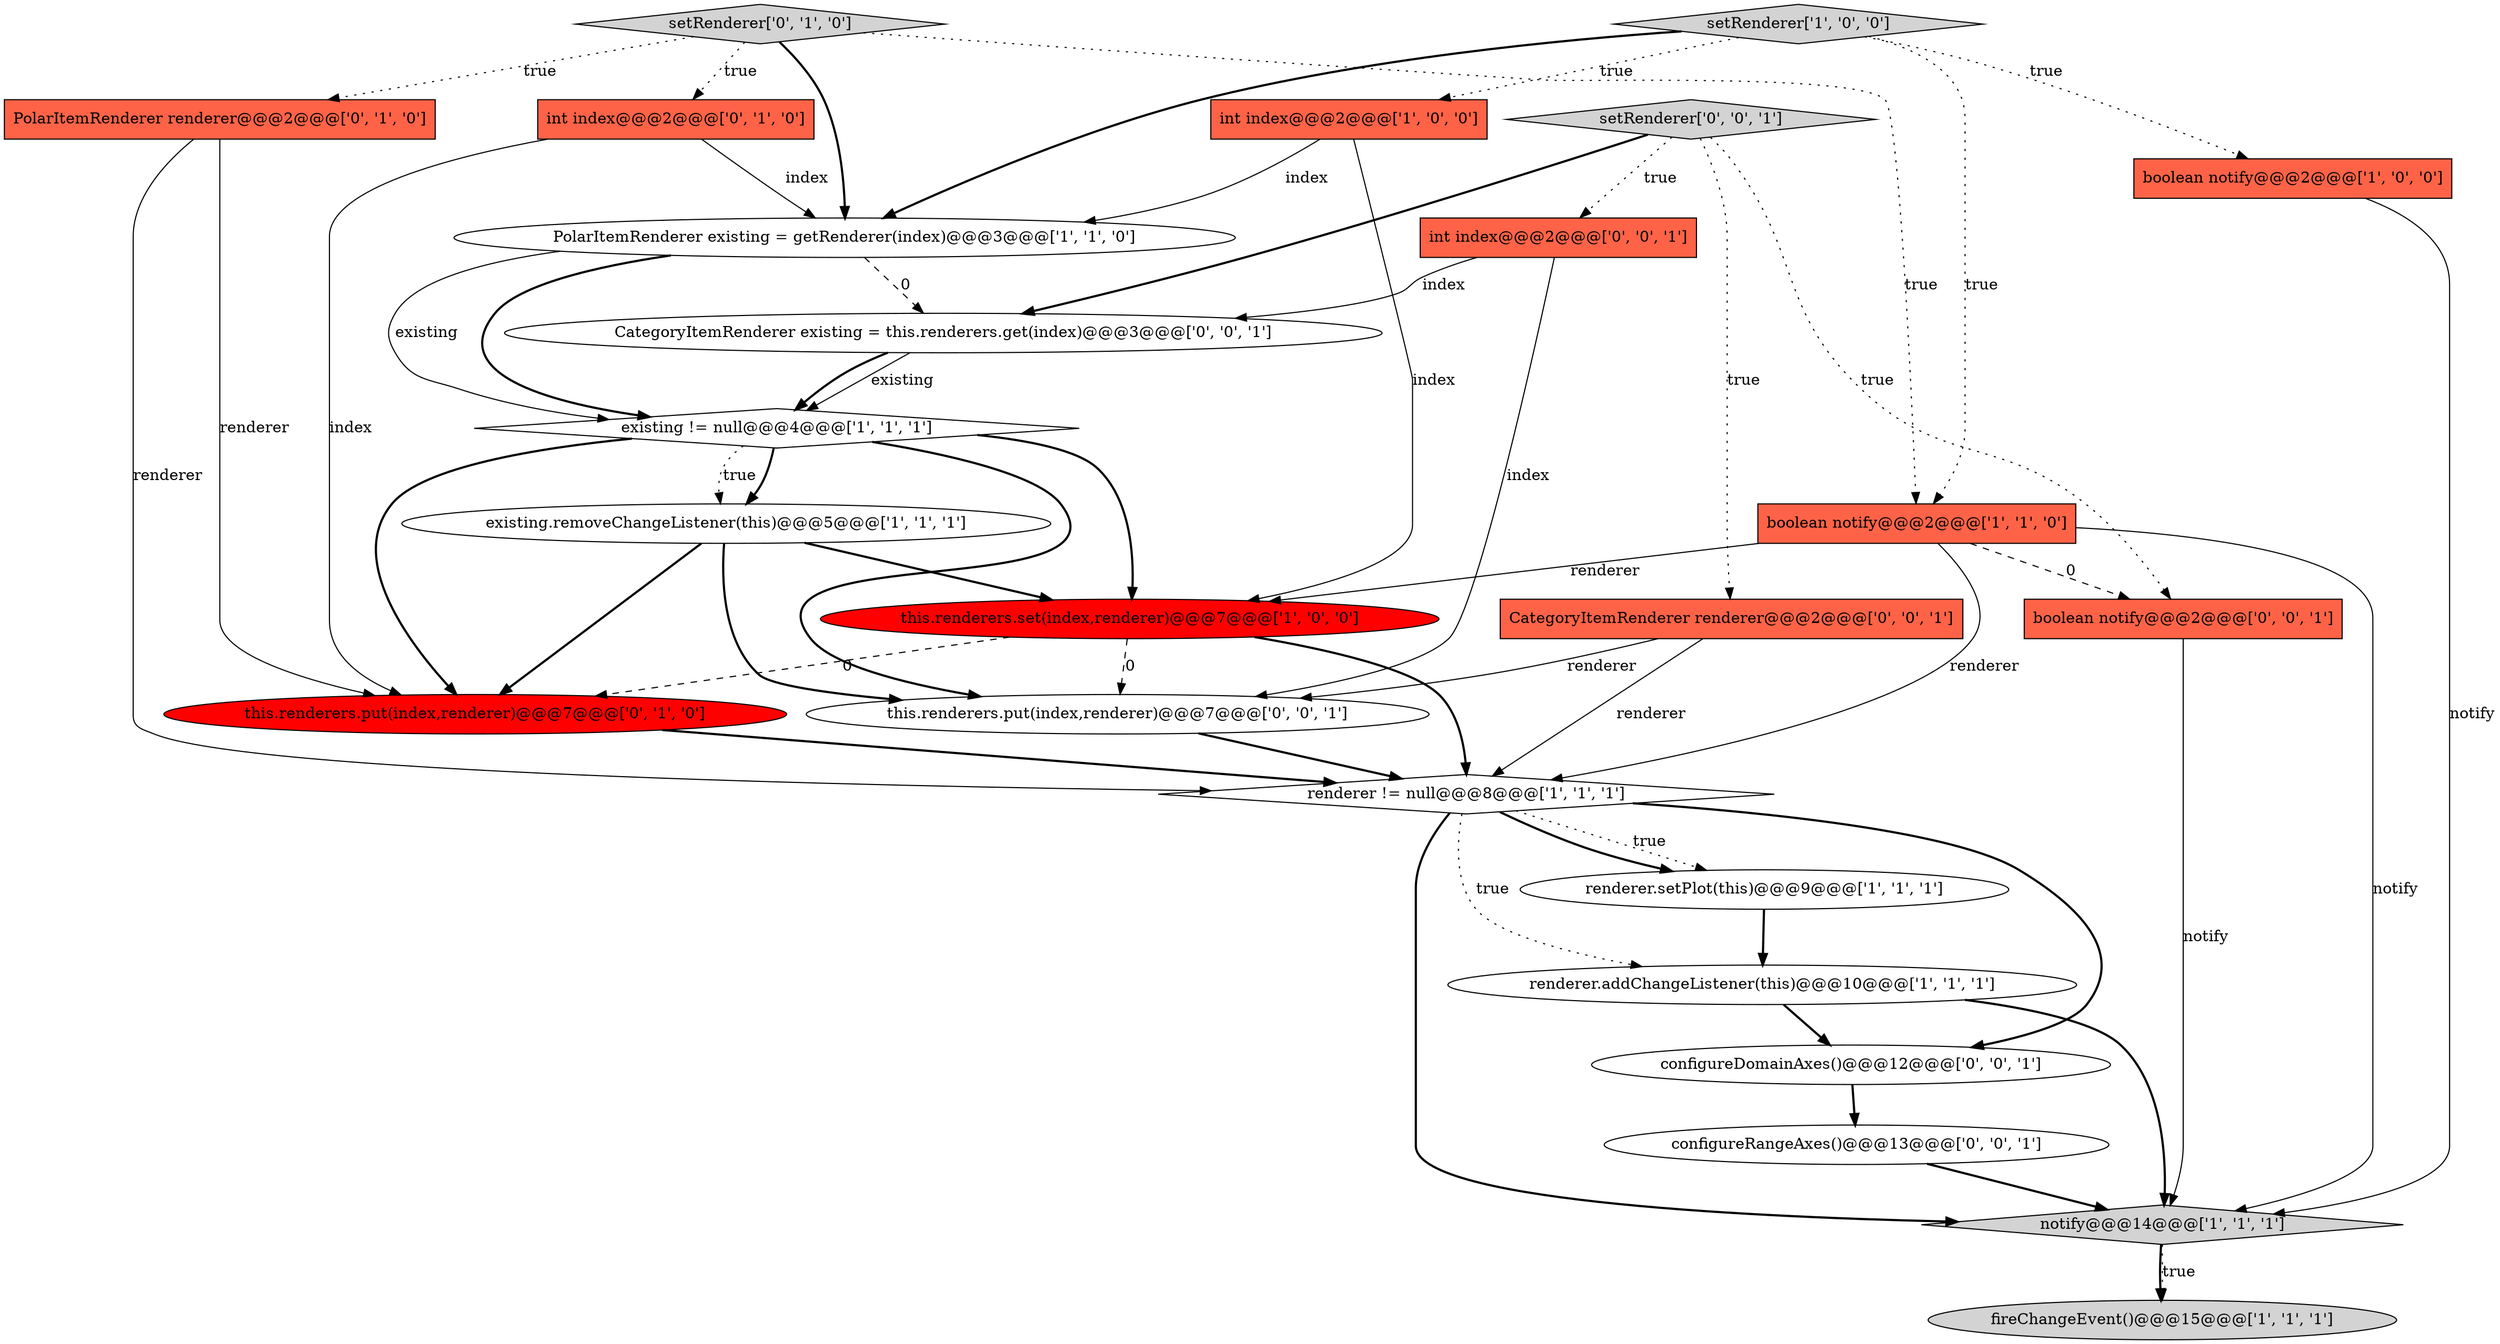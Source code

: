 digraph {
14 [style = filled, label = "PolarItemRenderer renderer@@@2@@@['0', '1', '0']", fillcolor = tomato, shape = box image = "AAA0AAABBB2BBB"];
18 [style = filled, label = "configureRangeAxes()@@@13@@@['0', '0', '1']", fillcolor = white, shape = ellipse image = "AAA0AAABBB3BBB"];
10 [style = filled, label = "existing.removeChangeListener(this)@@@5@@@['1', '1', '1']", fillcolor = white, shape = ellipse image = "AAA0AAABBB1BBB"];
9 [style = filled, label = "PolarItemRenderer existing = getRenderer(index)@@@3@@@['1', '1', '0']", fillcolor = white, shape = ellipse image = "AAA0AAABBB1BBB"];
21 [style = filled, label = "this.renderers.put(index,renderer)@@@7@@@['0', '0', '1']", fillcolor = white, shape = ellipse image = "AAA0AAABBB3BBB"];
24 [style = filled, label = "boolean notify@@@2@@@['0', '0', '1']", fillcolor = tomato, shape = box image = "AAA0AAABBB3BBB"];
20 [style = filled, label = "CategoryItemRenderer existing = this.renderers.get(index)@@@3@@@['0', '0', '1']", fillcolor = white, shape = ellipse image = "AAA0AAABBB3BBB"];
5 [style = filled, label = "renderer != null@@@8@@@['1', '1', '1']", fillcolor = white, shape = diamond image = "AAA0AAABBB1BBB"];
3 [style = filled, label = "renderer.addChangeListener(this)@@@10@@@['1', '1', '1']", fillcolor = white, shape = ellipse image = "AAA0AAABBB1BBB"];
0 [style = filled, label = "this.renderers.set(index,renderer)@@@7@@@['1', '0', '0']", fillcolor = red, shape = ellipse image = "AAA1AAABBB1BBB"];
12 [style = filled, label = "boolean notify@@@2@@@['1', '1', '0']", fillcolor = tomato, shape = box image = "AAA0AAABBB1BBB"];
7 [style = filled, label = "notify@@@14@@@['1', '1', '1']", fillcolor = lightgray, shape = diamond image = "AAA0AAABBB1BBB"];
23 [style = filled, label = "configureDomainAxes()@@@12@@@['0', '0', '1']", fillcolor = white, shape = ellipse image = "AAA0AAABBB3BBB"];
16 [style = filled, label = "setRenderer['0', '1', '0']", fillcolor = lightgray, shape = diamond image = "AAA0AAABBB2BBB"];
1 [style = filled, label = "renderer.setPlot(this)@@@9@@@['1', '1', '1']", fillcolor = white, shape = ellipse image = "AAA0AAABBB1BBB"];
2 [style = filled, label = "int index@@@2@@@['1', '0', '0']", fillcolor = tomato, shape = box image = "AAA0AAABBB1BBB"];
22 [style = filled, label = "CategoryItemRenderer renderer@@@2@@@['0', '0', '1']", fillcolor = tomato, shape = box image = "AAA0AAABBB3BBB"];
4 [style = filled, label = "setRenderer['1', '0', '0']", fillcolor = lightgray, shape = diamond image = "AAA0AAABBB1BBB"];
13 [style = filled, label = "int index@@@2@@@['0', '1', '0']", fillcolor = tomato, shape = box image = "AAA0AAABBB2BBB"];
17 [style = filled, label = "int index@@@2@@@['0', '0', '1']", fillcolor = tomato, shape = box image = "AAA0AAABBB3BBB"];
6 [style = filled, label = "boolean notify@@@2@@@['1', '0', '0']", fillcolor = tomato, shape = box image = "AAA0AAABBB1BBB"];
19 [style = filled, label = "setRenderer['0', '0', '1']", fillcolor = lightgray, shape = diamond image = "AAA0AAABBB3BBB"];
8 [style = filled, label = "existing != null@@@4@@@['1', '1', '1']", fillcolor = white, shape = diamond image = "AAA0AAABBB1BBB"];
11 [style = filled, label = "fireChangeEvent()@@@15@@@['1', '1', '1']", fillcolor = lightgray, shape = ellipse image = "AAA0AAABBB1BBB"];
15 [style = filled, label = "this.renderers.put(index,renderer)@@@7@@@['0', '1', '0']", fillcolor = red, shape = ellipse image = "AAA1AAABBB2BBB"];
4->6 [style = dotted, label="true"];
9->20 [style = dashed, label="0"];
4->9 [style = bold, label=""];
8->10 [style = bold, label=""];
12->7 [style = solid, label="notify"];
7->11 [style = bold, label=""];
16->12 [style = dotted, label="true"];
8->15 [style = bold, label=""];
10->15 [style = bold, label=""];
5->23 [style = bold, label=""];
16->13 [style = dotted, label="true"];
17->21 [style = solid, label="index"];
19->17 [style = dotted, label="true"];
20->8 [style = solid, label="existing"];
2->0 [style = solid, label="index"];
24->7 [style = solid, label="notify"];
19->20 [style = bold, label=""];
5->1 [style = dotted, label="true"];
1->3 [style = bold, label=""];
9->8 [style = solid, label="existing"];
0->15 [style = dashed, label="0"];
10->21 [style = bold, label=""];
19->24 [style = dotted, label="true"];
8->10 [style = dotted, label="true"];
5->3 [style = dotted, label="true"];
9->8 [style = bold, label=""];
2->9 [style = solid, label="index"];
15->5 [style = bold, label=""];
4->2 [style = dotted, label="true"];
8->0 [style = bold, label=""];
21->5 [style = bold, label=""];
6->7 [style = solid, label="notify"];
5->1 [style = bold, label=""];
3->23 [style = bold, label=""];
20->8 [style = bold, label=""];
13->15 [style = solid, label="index"];
12->5 [style = solid, label="renderer"];
7->11 [style = dotted, label="true"];
3->7 [style = bold, label=""];
0->21 [style = dashed, label="0"];
12->24 [style = dashed, label="0"];
10->0 [style = bold, label=""];
17->20 [style = solid, label="index"];
16->14 [style = dotted, label="true"];
19->22 [style = dotted, label="true"];
13->9 [style = solid, label="index"];
8->21 [style = bold, label=""];
5->7 [style = bold, label=""];
22->21 [style = solid, label="renderer"];
14->5 [style = solid, label="renderer"];
22->5 [style = solid, label="renderer"];
18->7 [style = bold, label=""];
4->12 [style = dotted, label="true"];
14->15 [style = solid, label="renderer"];
23->18 [style = bold, label=""];
16->9 [style = bold, label=""];
12->0 [style = solid, label="renderer"];
0->5 [style = bold, label=""];
}
